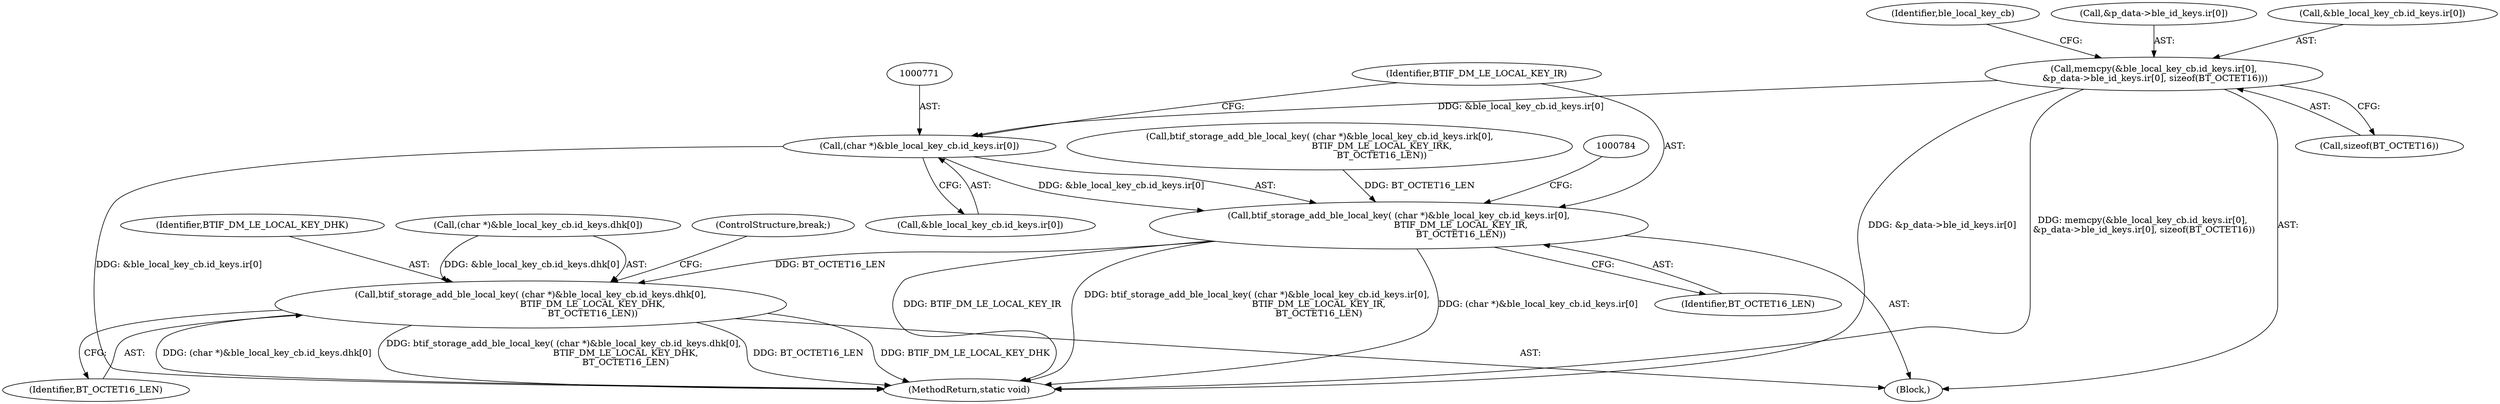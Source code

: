 digraph "0_Android_472271b153c5dc53c28beac55480a8d8434b2d5c_13@API" {
"1000718" [label="(Call,memcpy(&ble_local_key_cb.id_keys.ir[0],\n &p_data->ble_id_keys.ir[0], sizeof(BT_OCTET16)))"];
"1000770" [label="(Call,(char *)&ble_local_key_cb.id_keys.ir[0])"];
"1000769" [label="(Call,btif_storage_add_ble_local_key( (char *)&ble_local_key_cb.id_keys.ir[0],\n                                            BTIF_DM_LE_LOCAL_KEY_IR,\n                                            BT_OCTET16_LEN))"];
"1000782" [label="(Call,btif_storage_add_ble_local_key( (char *)&ble_local_key_cb.id_keys.dhk[0],\n                                            BTIF_DM_LE_LOCAL_KEY_DHK,\n                                            BT_OCTET16_LEN))"];
"1000718" [label="(Call,memcpy(&ble_local_key_cb.id_keys.ir[0],\n &p_data->ble_id_keys.ir[0], sizeof(BT_OCTET16)))"];
"1000735" [label="(Call,sizeof(BT_OCTET16))"];
"1000782" [label="(Call,btif_storage_add_ble_local_key( (char *)&ble_local_key_cb.id_keys.dhk[0],\n                                            BTIF_DM_LE_LOCAL_KEY_DHK,\n                                            BT_OCTET16_LEN))"];
"1000132" [label="(Block,)"];
"1000780" [label="(Identifier,BTIF_DM_LE_LOCAL_KEY_IR)"];
"1000793" [label="(Identifier,BTIF_DM_LE_LOCAL_KEY_DHK)"];
"1000742" [label="(Identifier,ble_local_key_cb)"];
"1001051" [label="(MethodReturn,static void)"];
"1000756" [label="(Call,btif_storage_add_ble_local_key( (char *)&ble_local_key_cb.id_keys.irk[0],\n                                            BTIF_DM_LE_LOCAL_KEY_IRK,\n                                            BT_OCTET16_LEN))"];
"1000783" [label="(Call,(char *)&ble_local_key_cb.id_keys.dhk[0])"];
"1000781" [label="(Identifier,BT_OCTET16_LEN)"];
"1000795" [label="(ControlStructure,break;)"];
"1000794" [label="(Identifier,BT_OCTET16_LEN)"];
"1000727" [label="(Call,&p_data->ble_id_keys.ir[0])"];
"1000770" [label="(Call,(char *)&ble_local_key_cb.id_keys.ir[0])"];
"1000719" [label="(Call,&ble_local_key_cb.id_keys.ir[0])"];
"1000772" [label="(Call,&ble_local_key_cb.id_keys.ir[0])"];
"1000769" [label="(Call,btif_storage_add_ble_local_key( (char *)&ble_local_key_cb.id_keys.ir[0],\n                                            BTIF_DM_LE_LOCAL_KEY_IR,\n                                            BT_OCTET16_LEN))"];
"1000718" -> "1000132"  [label="AST: "];
"1000718" -> "1000735"  [label="CFG: "];
"1000719" -> "1000718"  [label="AST: "];
"1000727" -> "1000718"  [label="AST: "];
"1000735" -> "1000718"  [label="AST: "];
"1000742" -> "1000718"  [label="CFG: "];
"1000718" -> "1001051"  [label="DDG: &p_data->ble_id_keys.ir[0]"];
"1000718" -> "1001051"  [label="DDG: memcpy(&ble_local_key_cb.id_keys.ir[0],\n &p_data->ble_id_keys.ir[0], sizeof(BT_OCTET16))"];
"1000718" -> "1000770"  [label="DDG: &ble_local_key_cb.id_keys.ir[0]"];
"1000770" -> "1000769"  [label="AST: "];
"1000770" -> "1000772"  [label="CFG: "];
"1000771" -> "1000770"  [label="AST: "];
"1000772" -> "1000770"  [label="AST: "];
"1000780" -> "1000770"  [label="CFG: "];
"1000770" -> "1001051"  [label="DDG: &ble_local_key_cb.id_keys.ir[0]"];
"1000770" -> "1000769"  [label="DDG: &ble_local_key_cb.id_keys.ir[0]"];
"1000769" -> "1000132"  [label="AST: "];
"1000769" -> "1000781"  [label="CFG: "];
"1000780" -> "1000769"  [label="AST: "];
"1000781" -> "1000769"  [label="AST: "];
"1000784" -> "1000769"  [label="CFG: "];
"1000769" -> "1001051"  [label="DDG: BTIF_DM_LE_LOCAL_KEY_IR"];
"1000769" -> "1001051"  [label="DDG: btif_storage_add_ble_local_key( (char *)&ble_local_key_cb.id_keys.ir[0],\n                                            BTIF_DM_LE_LOCAL_KEY_IR,\n                                            BT_OCTET16_LEN)"];
"1000769" -> "1001051"  [label="DDG: (char *)&ble_local_key_cb.id_keys.ir[0]"];
"1000756" -> "1000769"  [label="DDG: BT_OCTET16_LEN"];
"1000769" -> "1000782"  [label="DDG: BT_OCTET16_LEN"];
"1000782" -> "1000132"  [label="AST: "];
"1000782" -> "1000794"  [label="CFG: "];
"1000783" -> "1000782"  [label="AST: "];
"1000793" -> "1000782"  [label="AST: "];
"1000794" -> "1000782"  [label="AST: "];
"1000795" -> "1000782"  [label="CFG: "];
"1000782" -> "1001051"  [label="DDG: BTIF_DM_LE_LOCAL_KEY_DHK"];
"1000782" -> "1001051"  [label="DDG: (char *)&ble_local_key_cb.id_keys.dhk[0]"];
"1000782" -> "1001051"  [label="DDG: btif_storage_add_ble_local_key( (char *)&ble_local_key_cb.id_keys.dhk[0],\n                                            BTIF_DM_LE_LOCAL_KEY_DHK,\n                                            BT_OCTET16_LEN)"];
"1000782" -> "1001051"  [label="DDG: BT_OCTET16_LEN"];
"1000783" -> "1000782"  [label="DDG: &ble_local_key_cb.id_keys.dhk[0]"];
}
